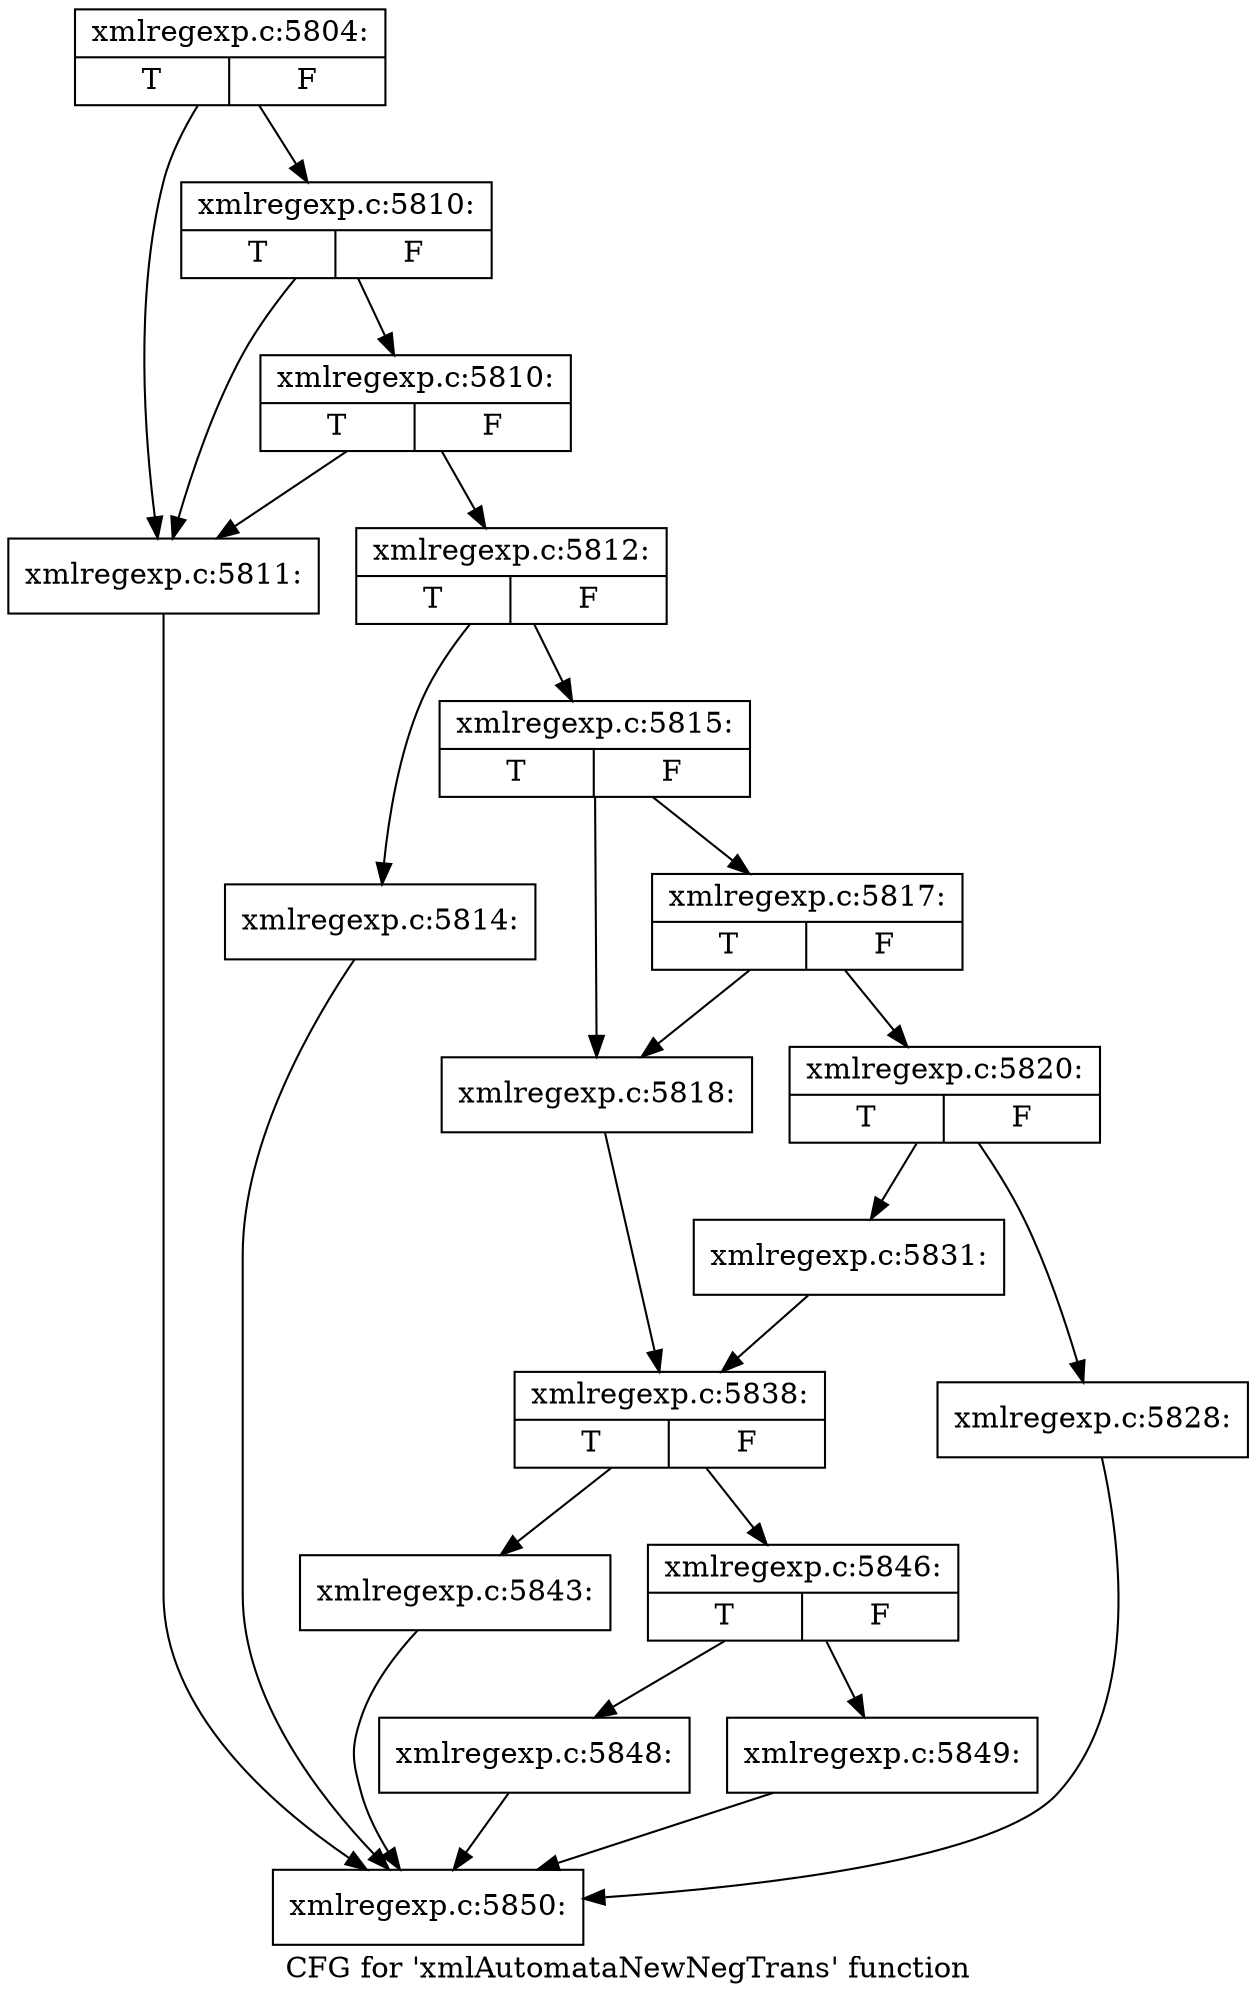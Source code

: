 digraph "CFG for 'xmlAutomataNewNegTrans' function" {
	label="CFG for 'xmlAutomataNewNegTrans' function";

	Node0x40ea7f0 [shape=record,label="{xmlregexp.c:5804:|{<s0>T|<s1>F}}"];
	Node0x40ea7f0 -> Node0x40ec460;
	Node0x40ea7f0 -> Node0x40ec580;
	Node0x40ec580 [shape=record,label="{xmlregexp.c:5810:|{<s0>T|<s1>F}}"];
	Node0x40ec580 -> Node0x40ec460;
	Node0x40ec580 -> Node0x40ec500;
	Node0x40ec500 [shape=record,label="{xmlregexp.c:5810:|{<s0>T|<s1>F}}"];
	Node0x40ec500 -> Node0x40ec460;
	Node0x40ec500 -> Node0x40ec4b0;
	Node0x40ec460 [shape=record,label="{xmlregexp.c:5811:}"];
	Node0x40ec460 -> Node0x40dedf0;
	Node0x40ec4b0 [shape=record,label="{xmlregexp.c:5812:|{<s0>T|<s1>F}}"];
	Node0x40ec4b0 -> Node0x40ed2c0;
	Node0x40ec4b0 -> Node0x40ed310;
	Node0x40ed2c0 [shape=record,label="{xmlregexp.c:5814:}"];
	Node0x40ed2c0 -> Node0x40dedf0;
	Node0x40ed310 [shape=record,label="{xmlregexp.c:5815:|{<s0>T|<s1>F}}"];
	Node0x40ed310 -> Node0x40b5a70;
	Node0x40ed310 -> Node0x40b5b60;
	Node0x40b5b60 [shape=record,label="{xmlregexp.c:5817:|{<s0>T|<s1>F}}"];
	Node0x40b5b60 -> Node0x40b5a70;
	Node0x40b5b60 -> Node0x40b5b10;
	Node0x40b5a70 [shape=record,label="{xmlregexp.c:5818:}"];
	Node0x40b5a70 -> Node0x40b5ac0;
	Node0x40b5b10 [shape=record,label="{xmlregexp.c:5820:|{<s0>T|<s1>F}}"];
	Node0x40b5b10 -> Node0x40b7970;
	Node0x40b5b10 -> Node0x40b79c0;
	Node0x40b7970 [shape=record,label="{xmlregexp.c:5828:}"];
	Node0x40b7970 -> Node0x40dedf0;
	Node0x40b79c0 [shape=record,label="{xmlregexp.c:5831:}"];
	Node0x40b79c0 -> Node0x40b5ac0;
	Node0x40b5ac0 [shape=record,label="{xmlregexp.c:5838:|{<s0>T|<s1>F}}"];
	Node0x40b5ac0 -> Node0x40b83a0;
	Node0x40b5ac0 -> Node0x40b9780;
	Node0x40b83a0 [shape=record,label="{xmlregexp.c:5843:}"];
	Node0x40b83a0 -> Node0x40dedf0;
	Node0x40b9780 [shape=record,label="{xmlregexp.c:5846:|{<s0>T|<s1>F}}"];
	Node0x40b9780 -> Node0x40f62f0;
	Node0x40b9780 -> Node0x40f7790;
	Node0x40f62f0 [shape=record,label="{xmlregexp.c:5848:}"];
	Node0x40f62f0 -> Node0x40dedf0;
	Node0x40f7790 [shape=record,label="{xmlregexp.c:5849:}"];
	Node0x40f7790 -> Node0x40dedf0;
	Node0x40dedf0 [shape=record,label="{xmlregexp.c:5850:}"];
}
